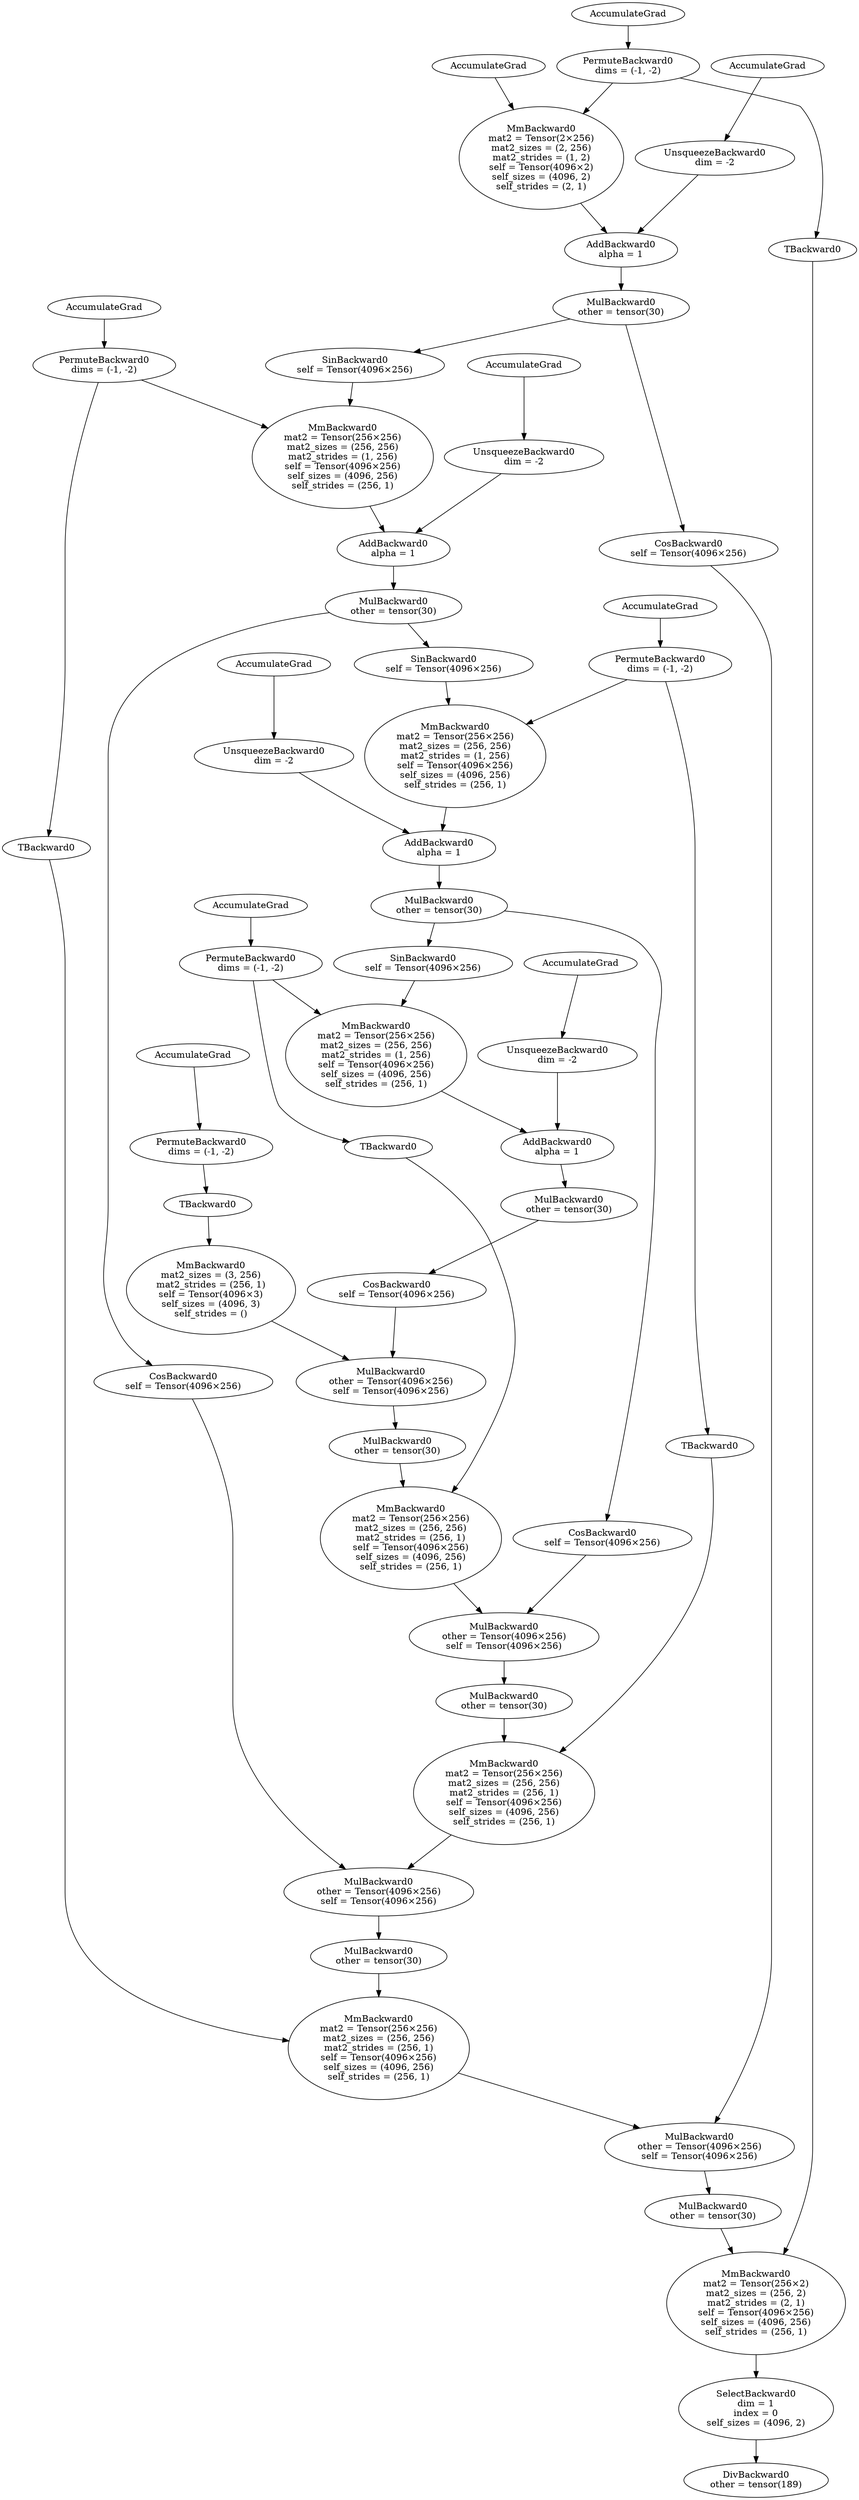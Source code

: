 digraph {
  "n17" -> "n16"
  "n16" -> "n15"
  "n15" -> "n14"
  "n14" -> "n13"
  "n34" -> "n33"
  "n36" -> "n35"
  "n35" -> "n33"
  "n33" -> "n32"
  "n38" -> "n37"
  "n37" -> "n32"
  "n32" -> "n31"
  "n31" -> "n30"
  "n30" -> "n29"
  "n40" -> "n39"
  "n39" -> "n29"
  "n29" -> "n28"
  "n42" -> "n41"
  "n41" -> "n28"
  "n28" -> "n27"
  "n27" -> "n26"
  "n26" -> "n25"
  "n44" -> "n43"
  "n43" -> "n25"
  "n25" -> "n24"
  "n46" -> "n45"
  "n45" -> "n24"
  "n24" -> "n23"
  "n23" -> "n22"
  "n22" -> "n21"
  "n48" -> "n47"
  "n47" -> "n21"
  "n21" -> "n20"
  "n50" -> "n49"
  "n49" -> "n20"
  "n20" -> "n19"
  "n19" -> "n18"
  "n18" -> "n13"
  "n13" -> "n12"
  "n12" -> "n11"
  "n47" -> "n51"
  "n51" -> "n11"
  "n11" -> "n10"
  "n23" -> "n52"
  "n52" -> "n10"
  "n10" -> "n9"
  "n9" -> "n8"
  "n43" -> "n53"
  "n53" -> "n8"
  "n8" -> "n7"
  "n27" -> "n54"
  "n54" -> "n7"
  "n7" -> "n6"
  "n6" -> "n5"
  "n39" -> "n55"
  "n55" -> "n5"
  "n5" -> "n4"
  "n31" -> "n56"
  "n56" -> "n4"
  "n4" -> "n3"
  "n3" -> "n2"
  "n35" -> "n57"
  "n57" -> "n2"
  "n2" -> "n1"
  "n1" -> "n0"
  "n0" [label="DivBackward0\nother = tensor(189)"];
  "n1" [label="SelectBackward0\ndim = 1\nindex = 0\nself_sizes = (4096, 2)"];
  "n2" [label="MmBackward0\nmat2 = Tensor(256×2)\nmat2_sizes = (256, 2)\nmat2_strides = (2, 1)\nself = Tensor(4096×256)\nself_sizes = (4096, 256)\nself_strides = (256, 1)"];
  "n3" [label="MulBackward0\nother = tensor(30)"];
  "n4" [label="MulBackward0\nother = Tensor(4096×256)\nself = Tensor(4096×256)"];
  "n5" [label="MmBackward0\nmat2 = Tensor(256×256)\nmat2_sizes = (256, 256)\nmat2_strides = (256, 1)\nself = Tensor(4096×256)\nself_sizes = (4096, 256)\nself_strides = (256, 1)"];
  "n6" [label="MulBackward0\nother = tensor(30)"];
  "n7" [label="MulBackward0\nother = Tensor(4096×256)\nself = Tensor(4096×256)"];
  "n8" [label="MmBackward0\nmat2 = Tensor(256×256)\nmat2_sizes = (256, 256)\nmat2_strides = (256, 1)\nself = Tensor(4096×256)\nself_sizes = (4096, 256)\nself_strides = (256, 1)"];
  "n9" [label="MulBackward0\nother = tensor(30)"];
  "n10" [label="MulBackward0\nother = Tensor(4096×256)\nself = Tensor(4096×256)"];
  "n11" [label="MmBackward0\nmat2 = Tensor(256×256)\nmat2_sizes = (256, 256)\nmat2_strides = (256, 1)\nself = Tensor(4096×256)\nself_sizes = (4096, 256)\nself_strides = (256, 1)"];
  "n12" [label="MulBackward0\nother = tensor(30)"];
  "n13" [label="MulBackward0\nother = Tensor(4096×256)\nself = Tensor(4096×256)"];
  "n14" [label="MmBackward0\nmat2_sizes = (3, 256)\nmat2_strides = (256, 1)\nself = Tensor(4096×3)\nself_sizes = (4096, 3)\nself_strides = ()"];
  "n15" [label="TBackward0"];
  "n16" [label="PermuteBackward0\ndims = (-1, -2)"];
  "n17" [label="AccumulateGrad"];
  "n18" [label="CosBackward0\nself = Tensor(4096×256)"];
  "n19" [label="MulBackward0\nother = tensor(30)"];
  "n20" [label="AddBackward0\nalpha = 1"];
  "n21" [label="MmBackward0\nmat2 = Tensor(256×256)\nmat2_sizes = (256, 256)\nmat2_strides = (1, 256)\nself = Tensor(4096×256)\nself_sizes = (4096, 256)\nself_strides = (256, 1)"];
  "n22" [label="SinBackward0\nself = Tensor(4096×256)"];
  "n23" [label="MulBackward0\nother = tensor(30)"];
  "n24" [label="AddBackward0\nalpha = 1"];
  "n25" [label="MmBackward0\nmat2 = Tensor(256×256)\nmat2_sizes = (256, 256)\nmat2_strides = (1, 256)\nself = Tensor(4096×256)\nself_sizes = (4096, 256)\nself_strides = (256, 1)"];
  "n26" [label="SinBackward0\nself = Tensor(4096×256)"];
  "n27" [label="MulBackward0\nother = tensor(30)"];
  "n28" [label="AddBackward0\nalpha = 1"];
  "n29" [label="MmBackward0\nmat2 = Tensor(256×256)\nmat2_sizes = (256, 256)\nmat2_strides = (1, 256)\nself = Tensor(4096×256)\nself_sizes = (4096, 256)\nself_strides = (256, 1)"];
  "n30" [label="SinBackward0\nself = Tensor(4096×256)"];
  "n31" [label="MulBackward0\nother = tensor(30)"];
  "n32" [label="AddBackward0\nalpha = 1"];
  "n33" [label="MmBackward0\nmat2 = Tensor(2×256)\nmat2_sizes = (2, 256)\nmat2_strides = (1, 2)\nself = Tensor(4096×2)\nself_sizes = (4096, 2)\nself_strides = (2, 1)"];
  "n34" [label="AccumulateGrad"];
  "n35" [label="PermuteBackward0\ndims = (-1, -2)"];
  "n36" [label="AccumulateGrad"];
  "n37" [label="UnsqueezeBackward0\ndim = -2"];
  "n38" [label="AccumulateGrad"];
  "n39" [label="PermuteBackward0\ndims = (-1, -2)"];
  "n40" [label="AccumulateGrad"];
  "n41" [label="UnsqueezeBackward0\ndim = -2"];
  "n42" [label="AccumulateGrad"];
  "n43" [label="PermuteBackward0\ndims = (-1, -2)"];
  "n44" [label="AccumulateGrad"];
  "n45" [label="UnsqueezeBackward0\ndim = -2"];
  "n46" [label="AccumulateGrad"];
  "n47" [label="PermuteBackward0\ndims = (-1, -2)"];
  "n48" [label="AccumulateGrad"];
  "n49" [label="UnsqueezeBackward0\ndim = -2"];
  "n50" [label="AccumulateGrad"];
  "n51" [label="TBackward0"];
  "n52" [label="CosBackward0\nself = Tensor(4096×256)"];
  "n53" [label="TBackward0"];
  "n54" [label="CosBackward0\nself = Tensor(4096×256)"];
  "n55" [label="TBackward0"];
  "n56" [label="CosBackward0\nself = Tensor(4096×256)"];
  "n57" [label="TBackward0"];
}
